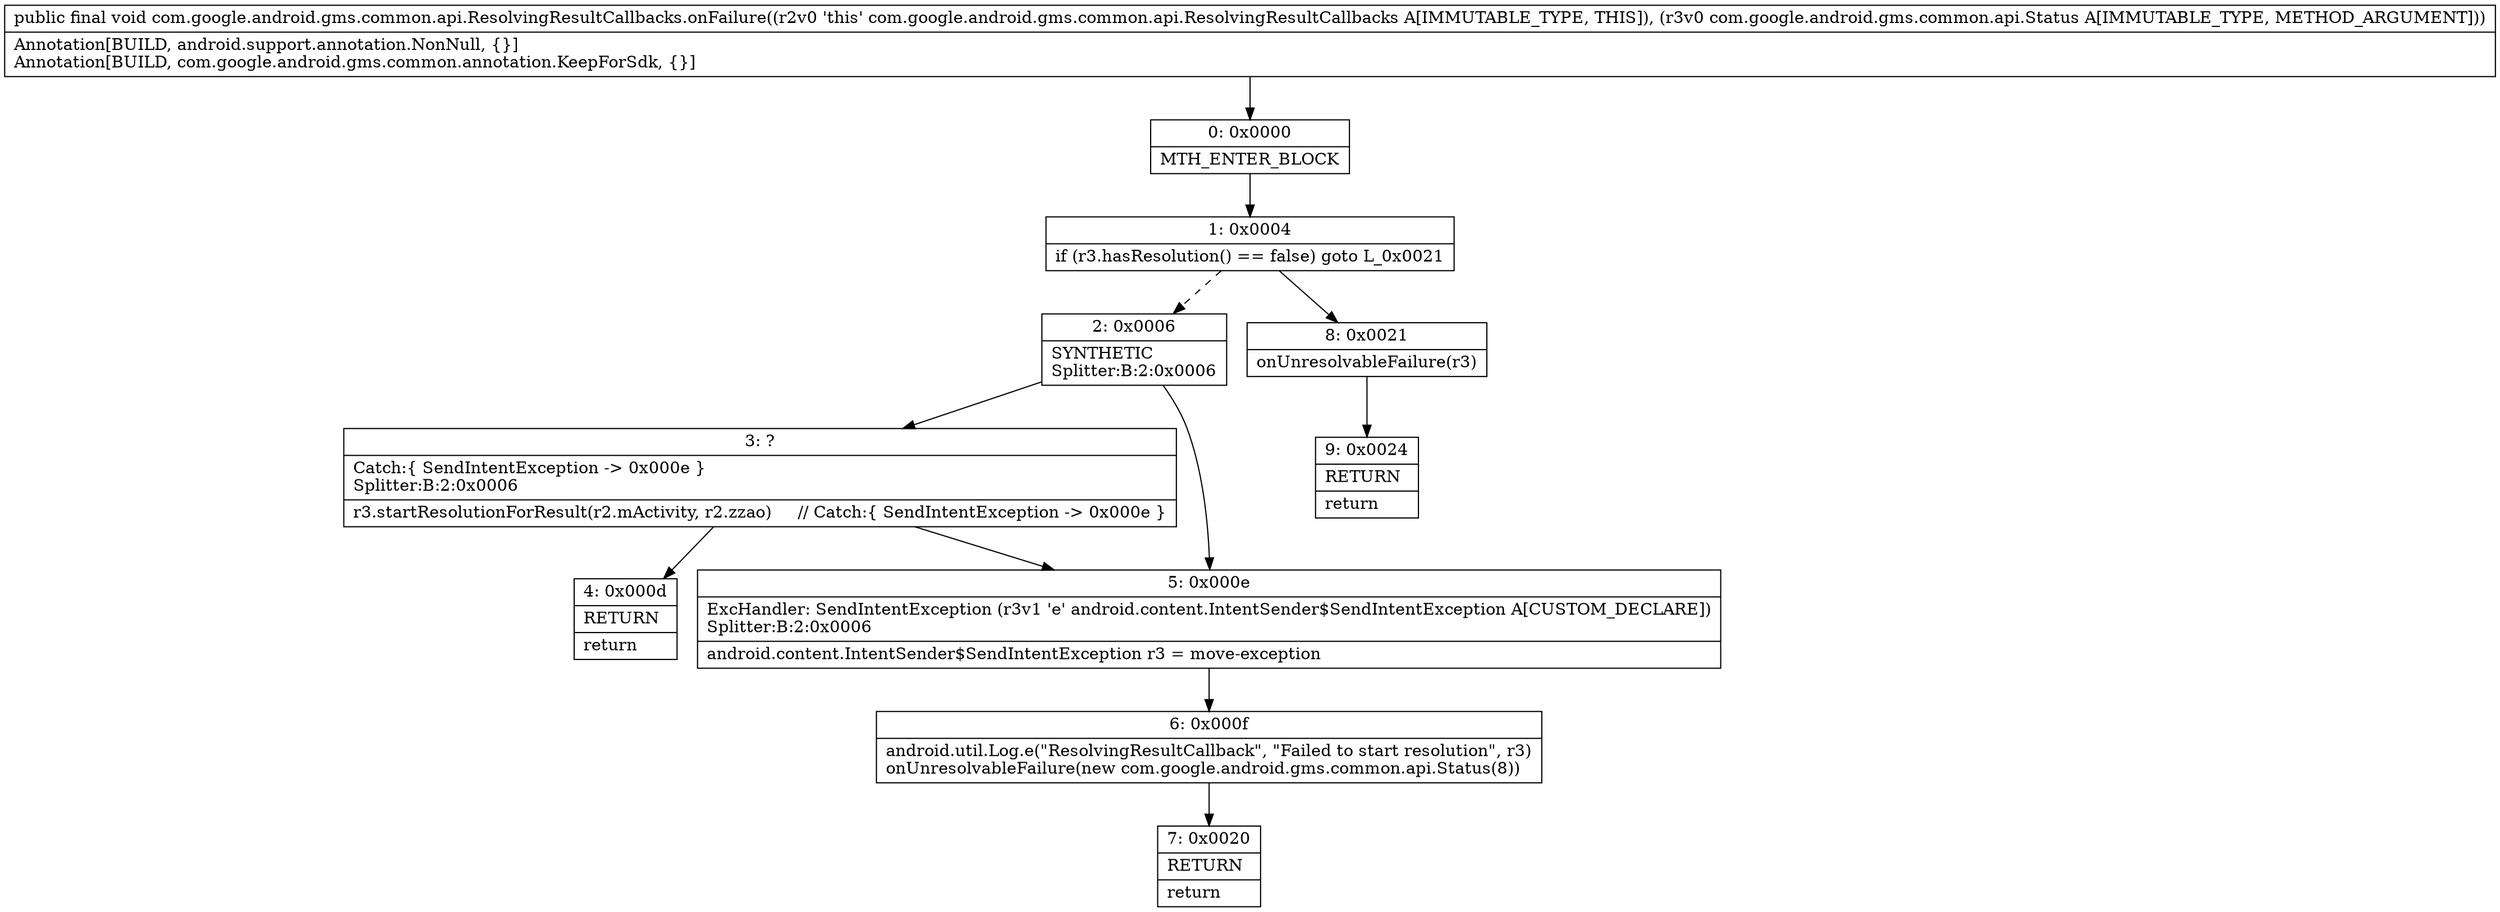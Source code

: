 digraph "CFG forcom.google.android.gms.common.api.ResolvingResultCallbacks.onFailure(Lcom\/google\/android\/gms\/common\/api\/Status;)V" {
Node_0 [shape=record,label="{0\:\ 0x0000|MTH_ENTER_BLOCK\l}"];
Node_1 [shape=record,label="{1\:\ 0x0004|if (r3.hasResolution() == false) goto L_0x0021\l}"];
Node_2 [shape=record,label="{2\:\ 0x0006|SYNTHETIC\lSplitter:B:2:0x0006\l}"];
Node_3 [shape=record,label="{3\:\ ?|Catch:\{ SendIntentException \-\> 0x000e \}\lSplitter:B:2:0x0006\l|r3.startResolutionForResult(r2.mActivity, r2.zzao)     \/\/ Catch:\{ SendIntentException \-\> 0x000e \}\l}"];
Node_4 [shape=record,label="{4\:\ 0x000d|RETURN\l|return\l}"];
Node_5 [shape=record,label="{5\:\ 0x000e|ExcHandler: SendIntentException (r3v1 'e' android.content.IntentSender$SendIntentException A[CUSTOM_DECLARE])\lSplitter:B:2:0x0006\l|android.content.IntentSender$SendIntentException r3 = move\-exception\l}"];
Node_6 [shape=record,label="{6\:\ 0x000f|android.util.Log.e(\"ResolvingResultCallback\", \"Failed to start resolution\", r3)\lonUnresolvableFailure(new com.google.android.gms.common.api.Status(8))\l}"];
Node_7 [shape=record,label="{7\:\ 0x0020|RETURN\l|return\l}"];
Node_8 [shape=record,label="{8\:\ 0x0021|onUnresolvableFailure(r3)\l}"];
Node_9 [shape=record,label="{9\:\ 0x0024|RETURN\l|return\l}"];
MethodNode[shape=record,label="{public final void com.google.android.gms.common.api.ResolvingResultCallbacks.onFailure((r2v0 'this' com.google.android.gms.common.api.ResolvingResultCallbacks A[IMMUTABLE_TYPE, THIS]), (r3v0 com.google.android.gms.common.api.Status A[IMMUTABLE_TYPE, METHOD_ARGUMENT]))  | Annotation[BUILD, android.support.annotation.NonNull, \{\}]\lAnnotation[BUILD, com.google.android.gms.common.annotation.KeepForSdk, \{\}]\l}"];
MethodNode -> Node_0;
Node_0 -> Node_1;
Node_1 -> Node_2[style=dashed];
Node_1 -> Node_8;
Node_2 -> Node_3;
Node_2 -> Node_5;
Node_3 -> Node_4;
Node_3 -> Node_5;
Node_5 -> Node_6;
Node_6 -> Node_7;
Node_8 -> Node_9;
}

